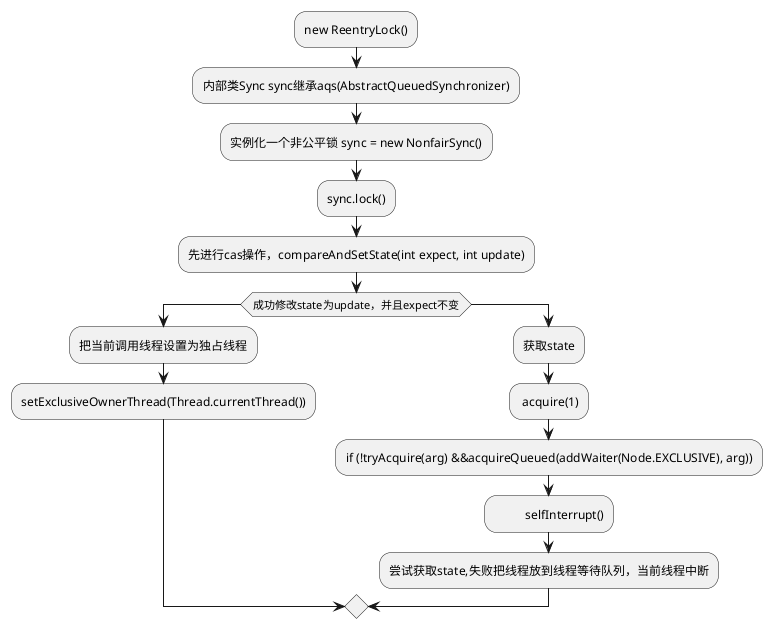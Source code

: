 @startuml
:new ReentryLock();
:内部类Sync sync继承aqs(AbstractQueuedSynchronizer);
:实例化一个非公平锁 sync = new NonfairSync();
:sync.lock();
:先进行cas操作，compareAndSetState(int expect, int update);
if(成功修改state为update，并且expect不变) then
:把当前调用线程设置为独占线程;
:setExclusiveOwnerThread(Thread.currentThread());
else
:获取state;
: acquire(1);
 :if (!tryAcquire(arg) &&acquireQueued(addWaiter(Node.EXCLUSIVE), arg));
  :          selfInterrupt();
 :尝试获取state,失败把线程放到线程等待队列，当前线程中断;
endif

@enduml